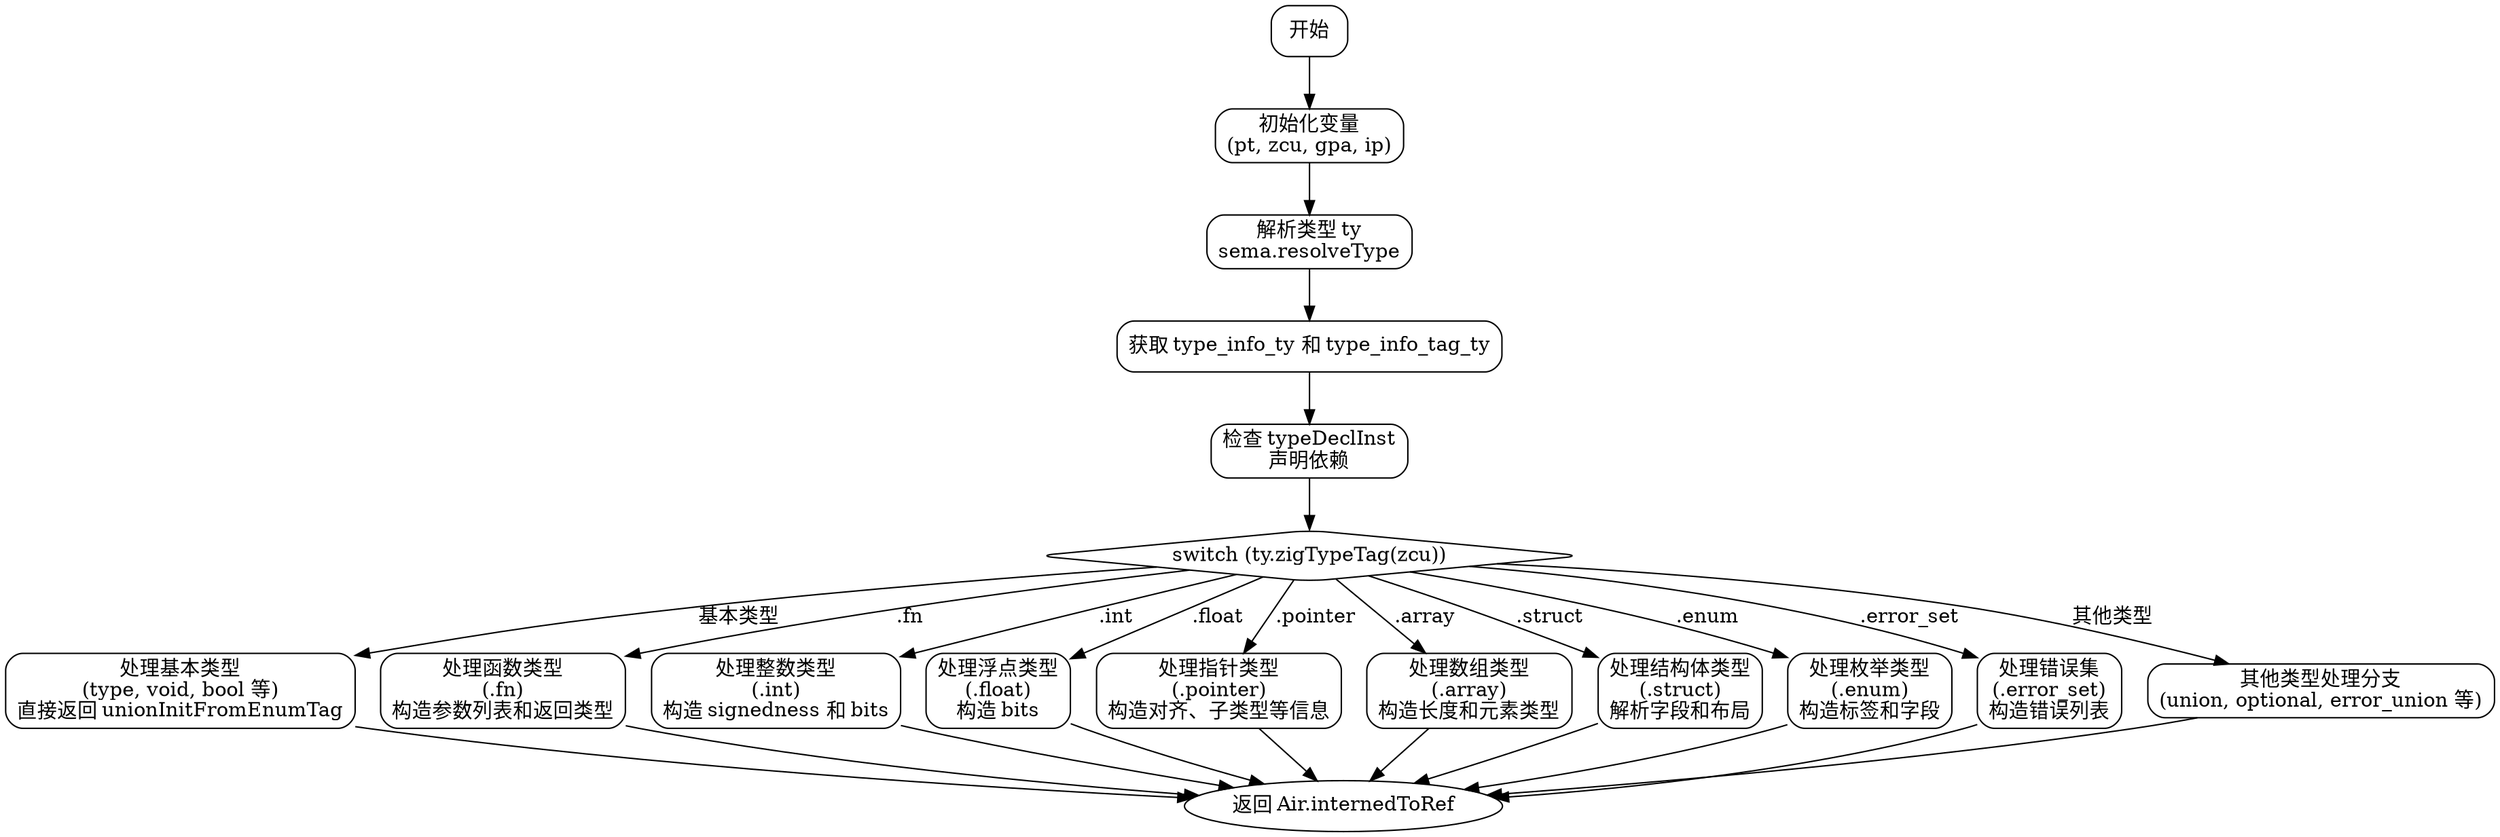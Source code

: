 
digraph zirTypeInfo {
    graph [rankdir=TB];
    node [shape=rectangle, style=rounded];

    start [label="开始"];
    init [label="初始化变量\n(pt, zcu, gpa, ip)"];
    resolve_type [label="解析类型 ty\nsema.resolveType"];
    get_type_info [label="获取 type_info_ty 和 type_info_tag_ty"];
    check_decl [label="检查 typeDeclInst\n声明依赖"];
    switch_tag [label="switch (ty.zigTypeTag(zcu))", shape=diamond];

    // 基本类型分支
    basic_types [label="处理基本类型\n(type, void, bool 等)\n直接返回 unionInitFromEnumTag"];
    fn_type [label="处理函数类型\n(.fn)\n构造参数列表和返回类型"];
    int_type [label="处理整数类型\n(.int)\n构造 signedness 和 bits"];
    float_type [label="处理浮点类型\n(.float)\n构造 bits"];
    pointer_type [label="处理指针类型\n(.pointer)\n构造对齐、子类型等信息"];
    array_type [label="处理数组类型\n(.array)\n构造长度和元素类型"];
    struct_type [label="处理结构体类型\n(.struct)\n解析字段和布局"];
    enum_type [label="处理枚举类型\n(.enum)\n构造标签和字段"];
    error_set [label="处理错误集\n(.error_set)\n构造错误列表"];
    other_types [label="其他类型处理分支\n(union, optional, error_union 等)"];

    return [label="返回 Air.internedToRef", shape=ellipse];

    // 连接节点
    start -> init -> resolve_type -> get_type_info -> check_decl -> switch_tag;

    // Switch 分支
    switch_tag -> basic_types [label="基本类型"];
    switch_tag -> fn_type [label=".fn"];
    switch_tag -> int_type [label=".int"];
    switch_tag -> float_type [label=".float"];
    switch_tag -> pointer_type [label=".pointer"];
    switch_tag -> array_type [label=".array"];
    switch_tag -> struct_type [label=".struct"];
    switch_tag -> enum_type [label=".enum"];
    switch_tag -> error_set [label=".error_set"];
    switch_tag -> other_types [label="其他类型"];

    // 合并返回路径
    basic_types -> return;
    fn_type -> return;
    int_type -> return;
    float_type -> return;
    pointer_type -> return;
    array_type -> return;
    struct_type -> return;
    enum_type -> return;
    error_set -> return;
    other_types -> return;

    // 隐藏相同层级
    {rank=same; basic_types fn_type int_type float_type pointer_type array_type struct_type enum_type error_set other_types}
}
